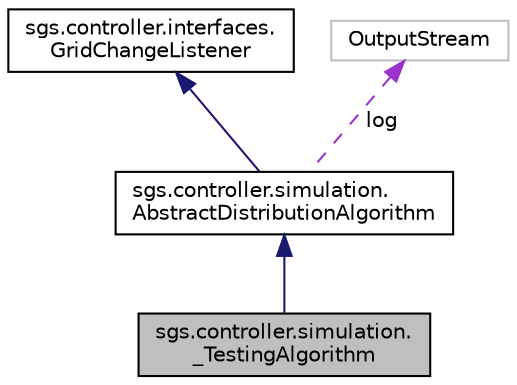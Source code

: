 digraph "sgs.controller.simulation._TestingAlgorithm"
{
  edge [fontname="Helvetica",fontsize="10",labelfontname="Helvetica",labelfontsize="10"];
  node [fontname="Helvetica",fontsize="10",shape=record];
  Node1 [label="sgs.controller.simulation.\l_TestingAlgorithm",height=0.2,width=0.4,color="black", fillcolor="grey75", style="filled" fontcolor="black"];
  Node2 -> Node1 [dir="back",color="midnightblue",fontsize="10",style="solid",fontname="Helvetica"];
  Node2 [label="sgs.controller.simulation.\lAbstractDistributionAlgorithm",height=0.2,width=0.4,color="black", fillcolor="white", style="filled",URL="$classsgs_1_1controller_1_1simulation_1_1_abstract_distribution_algorithm.html"];
  Node3 -> Node2 [dir="back",color="midnightblue",fontsize="10",style="solid",fontname="Helvetica"];
  Node3 [label="sgs.controller.interfaces.\lGridChangeListener",height=0.2,width=0.4,color="black", fillcolor="white", style="filled",URL="$interfacesgs_1_1controller_1_1interfaces_1_1_grid_change_listener.html"];
  Node4 -> Node2 [dir="back",color="darkorchid3",fontsize="10",style="dashed",label=" log" ,fontname="Helvetica"];
  Node4 [label="OutputStream",height=0.2,width=0.4,color="grey75", fillcolor="white", style="filled"];
}
